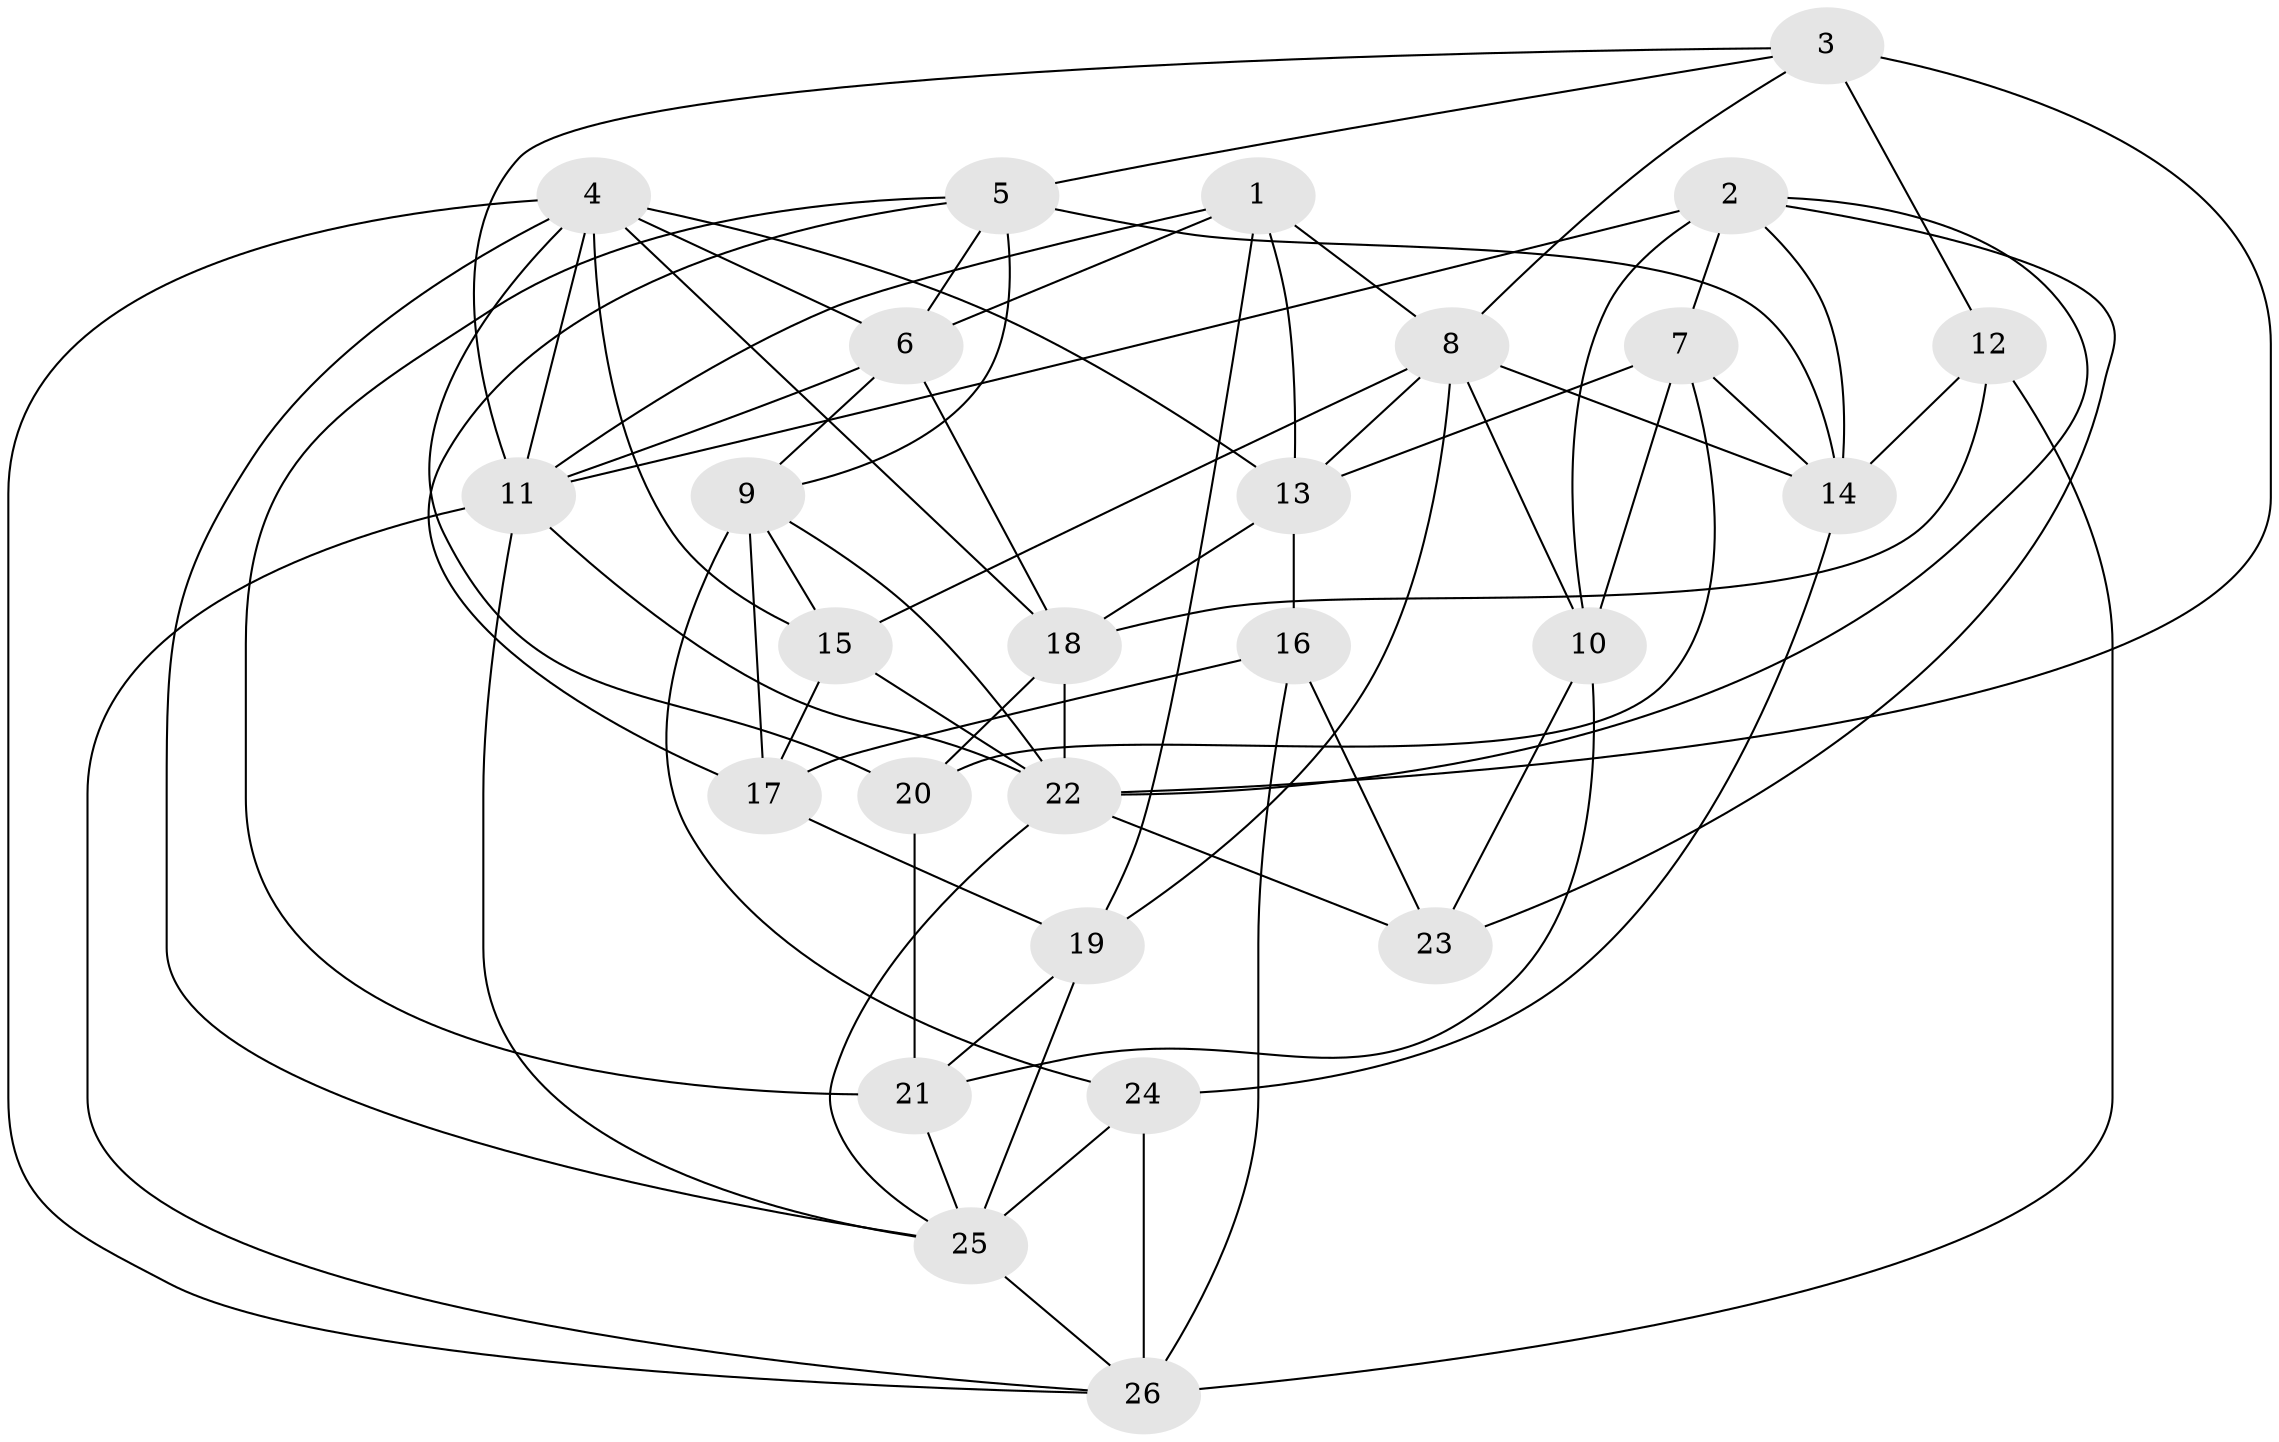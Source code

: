 // original degree distribution, {4: 1.0}
// Generated by graph-tools (version 1.1) at 2025/38/03/04/25 23:38:15]
// undirected, 26 vertices, 73 edges
graph export_dot {
  node [color=gray90,style=filled];
  1;
  2;
  3;
  4;
  5;
  6;
  7;
  8;
  9;
  10;
  11;
  12;
  13;
  14;
  15;
  16;
  17;
  18;
  19;
  20;
  21;
  22;
  23;
  24;
  25;
  26;
  1 -- 6 [weight=1.0];
  1 -- 8 [weight=1.0];
  1 -- 11 [weight=1.0];
  1 -- 13 [weight=1.0];
  1 -- 19 [weight=2.0];
  2 -- 7 [weight=1.0];
  2 -- 10 [weight=1.0];
  2 -- 11 [weight=1.0];
  2 -- 14 [weight=1.0];
  2 -- 22 [weight=1.0];
  2 -- 23 [weight=1.0];
  3 -- 5 [weight=1.0];
  3 -- 8 [weight=1.0];
  3 -- 11 [weight=1.0];
  3 -- 12 [weight=2.0];
  3 -- 22 [weight=1.0];
  4 -- 6 [weight=1.0];
  4 -- 11 [weight=1.0];
  4 -- 13 [weight=1.0];
  4 -- 15 [weight=1.0];
  4 -- 18 [weight=2.0];
  4 -- 20 [weight=2.0];
  4 -- 25 [weight=1.0];
  4 -- 26 [weight=1.0];
  5 -- 6 [weight=1.0];
  5 -- 9 [weight=1.0];
  5 -- 14 [weight=1.0];
  5 -- 17 [weight=1.0];
  5 -- 21 [weight=1.0];
  6 -- 9 [weight=1.0];
  6 -- 11 [weight=1.0];
  6 -- 18 [weight=1.0];
  7 -- 10 [weight=1.0];
  7 -- 13 [weight=1.0];
  7 -- 14 [weight=1.0];
  7 -- 20 [weight=2.0];
  8 -- 10 [weight=1.0];
  8 -- 13 [weight=1.0];
  8 -- 14 [weight=1.0];
  8 -- 15 [weight=2.0];
  8 -- 19 [weight=1.0];
  9 -- 15 [weight=1.0];
  9 -- 17 [weight=1.0];
  9 -- 22 [weight=1.0];
  9 -- 24 [weight=1.0];
  10 -- 21 [weight=2.0];
  10 -- 23 [weight=1.0];
  11 -- 22 [weight=1.0];
  11 -- 25 [weight=1.0];
  11 -- 26 [weight=1.0];
  12 -- 14 [weight=1.0];
  12 -- 18 [weight=2.0];
  12 -- 26 [weight=1.0];
  13 -- 16 [weight=1.0];
  13 -- 18 [weight=1.0];
  14 -- 24 [weight=1.0];
  15 -- 17 [weight=1.0];
  15 -- 22 [weight=1.0];
  16 -- 17 [weight=2.0];
  16 -- 23 [weight=1.0];
  16 -- 26 [weight=2.0];
  17 -- 19 [weight=1.0];
  18 -- 20 [weight=1.0];
  18 -- 22 [weight=1.0];
  19 -- 21 [weight=1.0];
  19 -- 25 [weight=1.0];
  20 -- 21 [weight=1.0];
  21 -- 25 [weight=1.0];
  22 -- 23 [weight=1.0];
  22 -- 25 [weight=1.0];
  24 -- 25 [weight=2.0];
  24 -- 26 [weight=2.0];
  25 -- 26 [weight=1.0];
}
